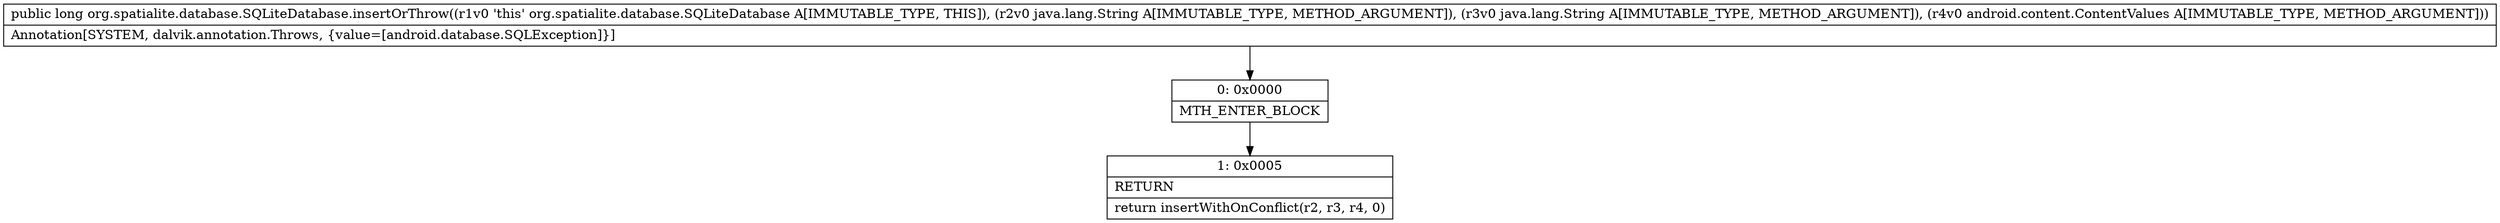 digraph "CFG fororg.spatialite.database.SQLiteDatabase.insertOrThrow(Ljava\/lang\/String;Ljava\/lang\/String;Landroid\/content\/ContentValues;)J" {
Node_0 [shape=record,label="{0\:\ 0x0000|MTH_ENTER_BLOCK\l}"];
Node_1 [shape=record,label="{1\:\ 0x0005|RETURN\l|return insertWithOnConflict(r2, r3, r4, 0)\l}"];
MethodNode[shape=record,label="{public long org.spatialite.database.SQLiteDatabase.insertOrThrow((r1v0 'this' org.spatialite.database.SQLiteDatabase A[IMMUTABLE_TYPE, THIS]), (r2v0 java.lang.String A[IMMUTABLE_TYPE, METHOD_ARGUMENT]), (r3v0 java.lang.String A[IMMUTABLE_TYPE, METHOD_ARGUMENT]), (r4v0 android.content.ContentValues A[IMMUTABLE_TYPE, METHOD_ARGUMENT]))  | Annotation[SYSTEM, dalvik.annotation.Throws, \{value=[android.database.SQLException]\}]\l}"];
MethodNode -> Node_0;
Node_0 -> Node_1;
}

